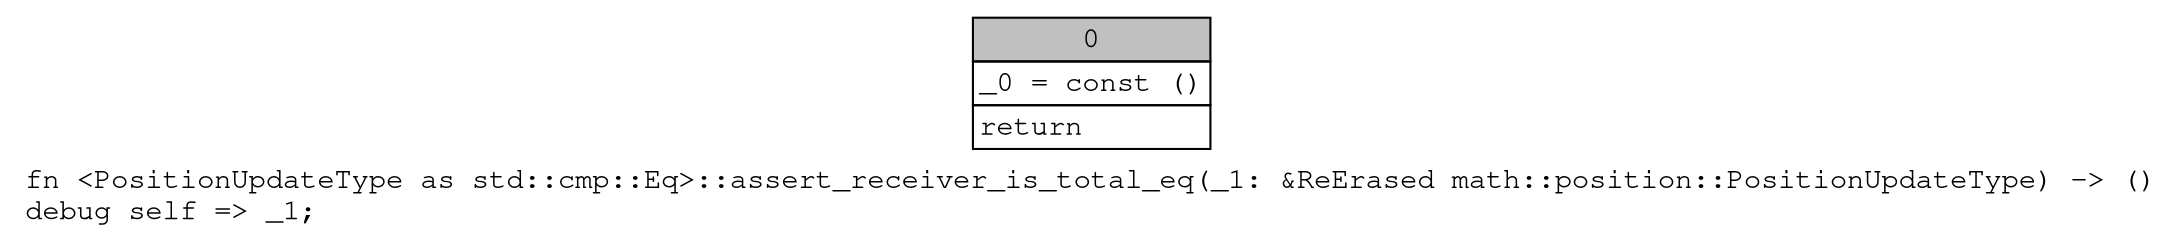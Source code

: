 digraph Mir_0_15163 {
    graph [fontname="Courier, monospace"];
    node [fontname="Courier, monospace"];
    edge [fontname="Courier, monospace"];
    label=<fn &lt;PositionUpdateType as std::cmp::Eq&gt;::assert_receiver_is_total_eq(_1: &amp;ReErased math::position::PositionUpdateType) -&gt; ()<br align="left"/>debug self =&gt; _1;<br align="left"/>>;
    bb0__0_15163 [shape="none", label=<<table border="0" cellborder="1" cellspacing="0"><tr><td bgcolor="gray" align="center" colspan="1">0</td></tr><tr><td align="left" balign="left">_0 = const ()<br/></td></tr><tr><td align="left">return</td></tr></table>>];
}
